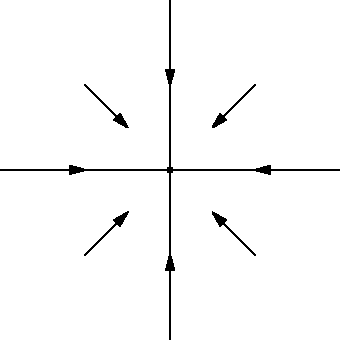 size(6cm,6cm,IgnoreAspect);
import graph;

dot((-4,0));

draw((-4,-2)--(-4,2));
draw((-6,0)--(-2,0));

draw((-5,1)--(-4.5,0.5),Arrow);
draw((-5,-1)--(-4.5,-0.5),Arrow);
draw((-3,-1)--(-3.5,-0.5),Arrow);
draw((-3,1)--(-3.5,0.5),Arrow);

draw((-4,1.5)--(-4,1),Arrow);
draw((-4,-1.5)--(-4,-1),Arrow);
draw((-5.5,0)--(-5,0),Arrow);
draw((-2.5,0)--(-3,0),Arrow);

